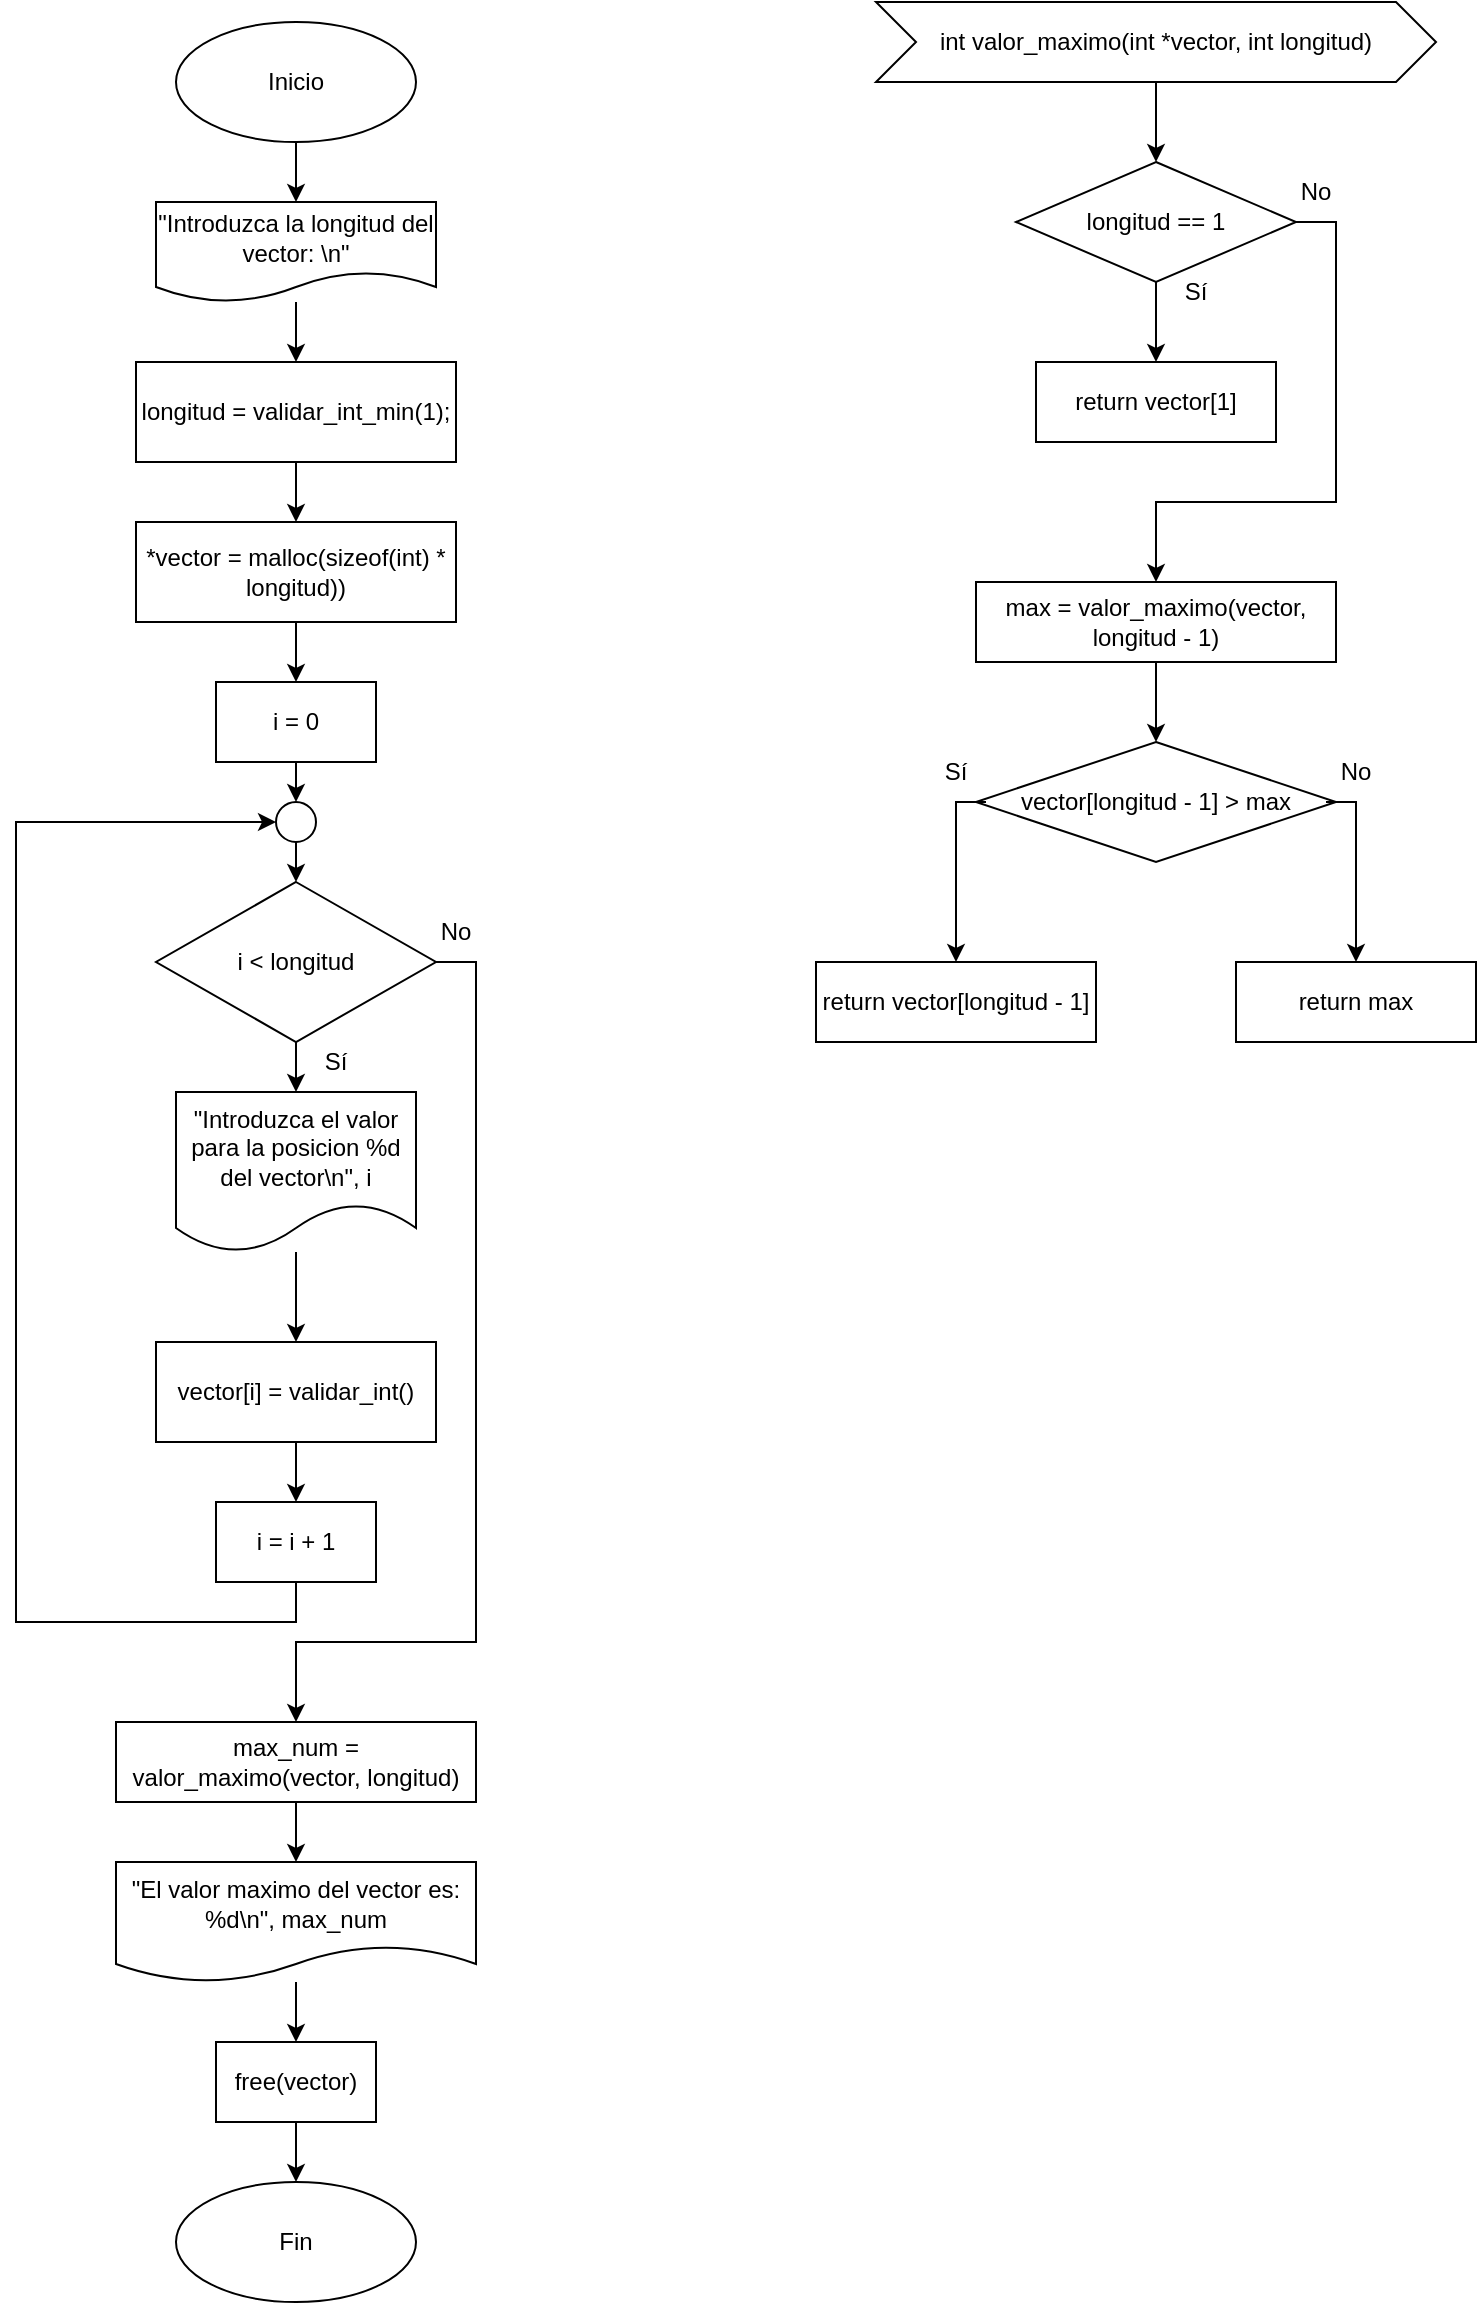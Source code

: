 <mxfile version="26.0.16">
  <diagram id="C5RBs43oDa-KdzZeNtuy" name="Page-1">
    <mxGraphModel dx="880" dy="480" grid="1" gridSize="10" guides="1" tooltips="1" connect="1" arrows="1" fold="1" page="1" pageScale="1" pageWidth="827" pageHeight="1169" math="0" shadow="0">
      <root>
        <mxCell id="WIyWlLk6GJQsqaUBKTNV-0" />
        <mxCell id="WIyWlLk6GJQsqaUBKTNV-1" parent="WIyWlLk6GJQsqaUBKTNV-0" />
        <mxCell id="a2p2T6IdddS_6BBrWft--6" style="edgeStyle=orthogonalEdgeStyle;rounded=0;orthogonalLoop=1;jettySize=auto;html=1;exitX=0.5;exitY=1;exitDx=0;exitDy=0;entryX=0.5;entryY=0;entryDx=0;entryDy=0;" edge="1" parent="WIyWlLk6GJQsqaUBKTNV-1" source="a2p2T6IdddS_6BBrWft--0" target="a2p2T6IdddS_6BBrWft--2">
          <mxGeometry relative="1" as="geometry" />
        </mxCell>
        <mxCell id="a2p2T6IdddS_6BBrWft--0" value="Inicio" style="ellipse;whiteSpace=wrap;html=1;" vertex="1" parent="WIyWlLk6GJQsqaUBKTNV-1">
          <mxGeometry x="190" y="80" width="120" height="60" as="geometry" />
        </mxCell>
        <mxCell id="a2p2T6IdddS_6BBrWft--1" value="Fin" style="ellipse;whiteSpace=wrap;html=1;" vertex="1" parent="WIyWlLk6GJQsqaUBKTNV-1">
          <mxGeometry x="190" y="1160" width="120" height="60" as="geometry" />
        </mxCell>
        <mxCell id="a2p2T6IdddS_6BBrWft--7" style="edgeStyle=orthogonalEdgeStyle;rounded=0;orthogonalLoop=1;jettySize=auto;html=1;" edge="1" parent="WIyWlLk6GJQsqaUBKTNV-1" source="a2p2T6IdddS_6BBrWft--2" target="a2p2T6IdddS_6BBrWft--3">
          <mxGeometry relative="1" as="geometry" />
        </mxCell>
        <mxCell id="a2p2T6IdddS_6BBrWft--2" value="&quot;Introduzca la longitud del vector: \n&quot;" style="shape=document;whiteSpace=wrap;html=1;boundedLbl=1;" vertex="1" parent="WIyWlLk6GJQsqaUBKTNV-1">
          <mxGeometry x="180" y="170" width="140" height="50" as="geometry" />
        </mxCell>
        <mxCell id="a2p2T6IdddS_6BBrWft--8" style="edgeStyle=orthogonalEdgeStyle;rounded=0;orthogonalLoop=1;jettySize=auto;html=1;exitX=0.5;exitY=1;exitDx=0;exitDy=0;entryX=0.5;entryY=0;entryDx=0;entryDy=0;" edge="1" parent="WIyWlLk6GJQsqaUBKTNV-1" source="a2p2T6IdddS_6BBrWft--3" target="a2p2T6IdddS_6BBrWft--4">
          <mxGeometry relative="1" as="geometry" />
        </mxCell>
        <mxCell id="a2p2T6IdddS_6BBrWft--3" value="longitud = validar_int_min(1);" style="rounded=0;whiteSpace=wrap;html=1;" vertex="1" parent="WIyWlLk6GJQsqaUBKTNV-1">
          <mxGeometry x="170" y="250" width="160" height="50" as="geometry" />
        </mxCell>
        <mxCell id="a2p2T6IdddS_6BBrWft--9" style="edgeStyle=orthogonalEdgeStyle;rounded=0;orthogonalLoop=1;jettySize=auto;html=1;exitX=0.5;exitY=1;exitDx=0;exitDy=0;entryX=0.5;entryY=0;entryDx=0;entryDy=0;" edge="1" parent="WIyWlLk6GJQsqaUBKTNV-1" source="a2p2T6IdddS_6BBrWft--4" target="a2p2T6IdddS_6BBrWft--5">
          <mxGeometry relative="1" as="geometry" />
        </mxCell>
        <mxCell id="a2p2T6IdddS_6BBrWft--4" value="*vector = malloc(sizeof(int) * longitud))" style="rounded=0;whiteSpace=wrap;html=1;" vertex="1" parent="WIyWlLk6GJQsqaUBKTNV-1">
          <mxGeometry x="170" y="330" width="160" height="50" as="geometry" />
        </mxCell>
        <mxCell id="a2p2T6IdddS_6BBrWft--21" style="edgeStyle=orthogonalEdgeStyle;rounded=0;orthogonalLoop=1;jettySize=auto;html=1;exitX=0.5;exitY=1;exitDx=0;exitDy=0;entryX=0.5;entryY=0;entryDx=0;entryDy=0;" edge="1" parent="WIyWlLk6GJQsqaUBKTNV-1" source="a2p2T6IdddS_6BBrWft--5" target="a2p2T6IdddS_6BBrWft--20">
          <mxGeometry relative="1" as="geometry" />
        </mxCell>
        <mxCell id="a2p2T6IdddS_6BBrWft--5" value="i = 0" style="rounded=0;whiteSpace=wrap;html=1;" vertex="1" parent="WIyWlLk6GJQsqaUBKTNV-1">
          <mxGeometry x="210" y="410" width="80" height="40" as="geometry" />
        </mxCell>
        <mxCell id="a2p2T6IdddS_6BBrWft--13" style="edgeStyle=orthogonalEdgeStyle;rounded=0;orthogonalLoop=1;jettySize=auto;html=1;exitX=0.5;exitY=1;exitDx=0;exitDy=0;entryX=0.5;entryY=0;entryDx=0;entryDy=0;" edge="1" parent="WIyWlLk6GJQsqaUBKTNV-1" source="a2p2T6IdddS_6BBrWft--10" target="a2p2T6IdddS_6BBrWft--12">
          <mxGeometry relative="1" as="geometry" />
        </mxCell>
        <mxCell id="a2p2T6IdddS_6BBrWft--29" style="edgeStyle=orthogonalEdgeStyle;rounded=0;orthogonalLoop=1;jettySize=auto;html=1;exitX=1;exitY=0.5;exitDx=0;exitDy=0;entryX=0.5;entryY=0;entryDx=0;entryDy=0;" edge="1" parent="WIyWlLk6GJQsqaUBKTNV-1" source="a2p2T6IdddS_6BBrWft--10" target="a2p2T6IdddS_6BBrWft--16">
          <mxGeometry relative="1" as="geometry">
            <Array as="points">
              <mxPoint x="340" y="550" />
              <mxPoint x="340" y="890" />
              <mxPoint x="250" y="890" />
            </Array>
          </mxGeometry>
        </mxCell>
        <mxCell id="a2p2T6IdddS_6BBrWft--10" value="i &amp;lt; longitud" style="rhombus;whiteSpace=wrap;html=1;" vertex="1" parent="WIyWlLk6GJQsqaUBKTNV-1">
          <mxGeometry x="180" y="510" width="140" height="80" as="geometry" />
        </mxCell>
        <mxCell id="a2p2T6IdddS_6BBrWft--26" style="edgeStyle=orthogonalEdgeStyle;rounded=0;orthogonalLoop=1;jettySize=auto;html=1;exitX=0.5;exitY=1;exitDx=0;exitDy=0;entryX=0.5;entryY=0;entryDx=0;entryDy=0;" edge="1" parent="WIyWlLk6GJQsqaUBKTNV-1" source="a2p2T6IdddS_6BBrWft--11" target="a2p2T6IdddS_6BBrWft--18">
          <mxGeometry relative="1" as="geometry" />
        </mxCell>
        <mxCell id="a2p2T6IdddS_6BBrWft--11" value="vector[i] = validar_int()" style="rounded=0;whiteSpace=wrap;html=1;" vertex="1" parent="WIyWlLk6GJQsqaUBKTNV-1">
          <mxGeometry x="180" y="740" width="140" height="50" as="geometry" />
        </mxCell>
        <mxCell id="a2p2T6IdddS_6BBrWft--14" style="edgeStyle=orthogonalEdgeStyle;rounded=0;orthogonalLoop=1;jettySize=auto;html=1;" edge="1" parent="WIyWlLk6GJQsqaUBKTNV-1" source="a2p2T6IdddS_6BBrWft--12" target="a2p2T6IdddS_6BBrWft--11">
          <mxGeometry relative="1" as="geometry" />
        </mxCell>
        <mxCell id="a2p2T6IdddS_6BBrWft--12" value="&quot;Introduzca el valor para la posicion %d del vector\n&quot;, i" style="shape=document;whiteSpace=wrap;html=1;boundedLbl=1;" vertex="1" parent="WIyWlLk6GJQsqaUBKTNV-1">
          <mxGeometry x="190" y="615" width="120" height="80" as="geometry" />
        </mxCell>
        <mxCell id="a2p2T6IdddS_6BBrWft--31" style="edgeStyle=orthogonalEdgeStyle;rounded=0;orthogonalLoop=1;jettySize=auto;html=1;exitX=0.5;exitY=1;exitDx=0;exitDy=0;entryX=0.5;entryY=0;entryDx=0;entryDy=0;" edge="1" parent="WIyWlLk6GJQsqaUBKTNV-1" source="a2p2T6IdddS_6BBrWft--16" target="a2p2T6IdddS_6BBrWft--30">
          <mxGeometry relative="1" as="geometry" />
        </mxCell>
        <mxCell id="a2p2T6IdddS_6BBrWft--16" value="max_num = valor_maximo(vector, longitud)" style="rounded=0;whiteSpace=wrap;html=1;" vertex="1" parent="WIyWlLk6GJQsqaUBKTNV-1">
          <mxGeometry x="160" y="930" width="180" height="40" as="geometry" />
        </mxCell>
        <mxCell id="a2p2T6IdddS_6BBrWft--25" style="edgeStyle=orthogonalEdgeStyle;rounded=0;orthogonalLoop=1;jettySize=auto;html=1;exitX=0.5;exitY=1;exitDx=0;exitDy=0;entryX=0;entryY=0.5;entryDx=0;entryDy=0;" edge="1" parent="WIyWlLk6GJQsqaUBKTNV-1" source="a2p2T6IdddS_6BBrWft--18" target="a2p2T6IdddS_6BBrWft--20">
          <mxGeometry relative="1" as="geometry">
            <Array as="points">
              <mxPoint x="250" y="880" />
              <mxPoint x="110" y="880" />
              <mxPoint x="110" y="480" />
            </Array>
          </mxGeometry>
        </mxCell>
        <mxCell id="a2p2T6IdddS_6BBrWft--18" value="i = i + 1" style="rounded=0;whiteSpace=wrap;html=1;" vertex="1" parent="WIyWlLk6GJQsqaUBKTNV-1">
          <mxGeometry x="210" y="820" width="80" height="40" as="geometry" />
        </mxCell>
        <mxCell id="a2p2T6IdddS_6BBrWft--22" style="edgeStyle=orthogonalEdgeStyle;rounded=0;orthogonalLoop=1;jettySize=auto;html=1;exitX=0.5;exitY=1;exitDx=0;exitDy=0;entryX=0.5;entryY=0;entryDx=0;entryDy=0;" edge="1" parent="WIyWlLk6GJQsqaUBKTNV-1" source="a2p2T6IdddS_6BBrWft--20" target="a2p2T6IdddS_6BBrWft--10">
          <mxGeometry relative="1" as="geometry" />
        </mxCell>
        <mxCell id="a2p2T6IdddS_6BBrWft--20" value="" style="ellipse;whiteSpace=wrap;html=1;aspect=fixed;" vertex="1" parent="WIyWlLk6GJQsqaUBKTNV-1">
          <mxGeometry x="240" y="470" width="20" height="20" as="geometry" />
        </mxCell>
        <mxCell id="a2p2T6IdddS_6BBrWft--23" value="Sí" style="text;html=1;align=center;verticalAlign=middle;whiteSpace=wrap;rounded=0;" vertex="1" parent="WIyWlLk6GJQsqaUBKTNV-1">
          <mxGeometry x="240" y="585" width="60" height="30" as="geometry" />
        </mxCell>
        <mxCell id="a2p2T6IdddS_6BBrWft--24" value="No" style="text;html=1;align=center;verticalAlign=middle;whiteSpace=wrap;rounded=0;" vertex="1" parent="WIyWlLk6GJQsqaUBKTNV-1">
          <mxGeometry x="300" y="520" width="60" height="30" as="geometry" />
        </mxCell>
        <mxCell id="a2p2T6IdddS_6BBrWft--34" style="edgeStyle=orthogonalEdgeStyle;rounded=0;orthogonalLoop=1;jettySize=auto;html=1;" edge="1" parent="WIyWlLk6GJQsqaUBKTNV-1" source="a2p2T6IdddS_6BBrWft--30" target="a2p2T6IdddS_6BBrWft--33">
          <mxGeometry relative="1" as="geometry" />
        </mxCell>
        <mxCell id="a2p2T6IdddS_6BBrWft--30" value="&quot;El valor maximo del vector es: %d\n&quot;, max_num" style="shape=document;whiteSpace=wrap;html=1;boundedLbl=1;" vertex="1" parent="WIyWlLk6GJQsqaUBKTNV-1">
          <mxGeometry x="160" y="1000" width="180" height="60" as="geometry" />
        </mxCell>
        <mxCell id="a2p2T6IdddS_6BBrWft--35" style="edgeStyle=orthogonalEdgeStyle;rounded=0;orthogonalLoop=1;jettySize=auto;html=1;exitX=0.5;exitY=1;exitDx=0;exitDy=0;" edge="1" parent="WIyWlLk6GJQsqaUBKTNV-1" source="a2p2T6IdddS_6BBrWft--33" target="a2p2T6IdddS_6BBrWft--1">
          <mxGeometry relative="1" as="geometry" />
        </mxCell>
        <mxCell id="a2p2T6IdddS_6BBrWft--33" value="free(vector)" style="rounded=0;whiteSpace=wrap;html=1;" vertex="1" parent="WIyWlLk6GJQsqaUBKTNV-1">
          <mxGeometry x="210" y="1090" width="80" height="40" as="geometry" />
        </mxCell>
        <mxCell id="a2p2T6IdddS_6BBrWft--38" style="edgeStyle=orthogonalEdgeStyle;rounded=0;orthogonalLoop=1;jettySize=auto;html=1;exitX=0.5;exitY=1;exitDx=0;exitDy=0;" edge="1" parent="WIyWlLk6GJQsqaUBKTNV-1" source="a2p2T6IdddS_6BBrWft--36" target="a2p2T6IdddS_6BBrWft--37">
          <mxGeometry relative="1" as="geometry" />
        </mxCell>
        <mxCell id="a2p2T6IdddS_6BBrWft--36" value="int valor_maximo(int *vector, int longitud)" style="shape=step;perimeter=stepPerimeter;whiteSpace=wrap;html=1;fixedSize=1;" vertex="1" parent="WIyWlLk6GJQsqaUBKTNV-1">
          <mxGeometry x="540" y="70" width="280" height="40" as="geometry" />
        </mxCell>
        <mxCell id="a2p2T6IdddS_6BBrWft--40" style="edgeStyle=orthogonalEdgeStyle;rounded=0;orthogonalLoop=1;jettySize=auto;html=1;exitX=0.5;exitY=1;exitDx=0;exitDy=0;entryX=0.5;entryY=0;entryDx=0;entryDy=0;" edge="1" parent="WIyWlLk6GJQsqaUBKTNV-1" source="a2p2T6IdddS_6BBrWft--37" target="a2p2T6IdddS_6BBrWft--39">
          <mxGeometry relative="1" as="geometry" />
        </mxCell>
        <mxCell id="a2p2T6IdddS_6BBrWft--43" style="edgeStyle=orthogonalEdgeStyle;rounded=0;orthogonalLoop=1;jettySize=auto;html=1;exitX=1;exitY=0.5;exitDx=0;exitDy=0;entryX=0.5;entryY=0;entryDx=0;entryDy=0;" edge="1" parent="WIyWlLk6GJQsqaUBKTNV-1" source="a2p2T6IdddS_6BBrWft--37" target="a2p2T6IdddS_6BBrWft--42">
          <mxGeometry relative="1" as="geometry">
            <Array as="points">
              <mxPoint x="770" y="180" />
              <mxPoint x="770" y="320" />
              <mxPoint x="680" y="320" />
            </Array>
          </mxGeometry>
        </mxCell>
        <mxCell id="a2p2T6IdddS_6BBrWft--37" value="longitud == 1" style="rhombus;whiteSpace=wrap;html=1;" vertex="1" parent="WIyWlLk6GJQsqaUBKTNV-1">
          <mxGeometry x="610" y="150" width="140" height="60" as="geometry" />
        </mxCell>
        <mxCell id="a2p2T6IdddS_6BBrWft--39" value="return vector[1]" style="rounded=0;whiteSpace=wrap;html=1;" vertex="1" parent="WIyWlLk6GJQsqaUBKTNV-1">
          <mxGeometry x="620" y="250" width="120" height="40" as="geometry" />
        </mxCell>
        <mxCell id="a2p2T6IdddS_6BBrWft--41" value="Sí" style="text;html=1;align=center;verticalAlign=middle;whiteSpace=wrap;rounded=0;" vertex="1" parent="WIyWlLk6GJQsqaUBKTNV-1">
          <mxGeometry x="670" y="200" width="60" height="30" as="geometry" />
        </mxCell>
        <mxCell id="a2p2T6IdddS_6BBrWft--46" style="edgeStyle=orthogonalEdgeStyle;rounded=0;orthogonalLoop=1;jettySize=auto;html=1;exitX=0.5;exitY=1;exitDx=0;exitDy=0;entryX=0.5;entryY=0;entryDx=0;entryDy=0;" edge="1" parent="WIyWlLk6GJQsqaUBKTNV-1" source="a2p2T6IdddS_6BBrWft--42" target="a2p2T6IdddS_6BBrWft--45">
          <mxGeometry relative="1" as="geometry" />
        </mxCell>
        <mxCell id="a2p2T6IdddS_6BBrWft--42" value="max = valor_maximo(vector, longitud - 1)" style="rounded=0;whiteSpace=wrap;html=1;" vertex="1" parent="WIyWlLk6GJQsqaUBKTNV-1">
          <mxGeometry x="590" y="360" width="180" height="40" as="geometry" />
        </mxCell>
        <mxCell id="a2p2T6IdddS_6BBrWft--44" value="No" style="text;html=1;align=center;verticalAlign=middle;whiteSpace=wrap;rounded=0;" vertex="1" parent="WIyWlLk6GJQsqaUBKTNV-1">
          <mxGeometry x="730" y="150" width="60" height="30" as="geometry" />
        </mxCell>
        <mxCell id="a2p2T6IdddS_6BBrWft--45" value="vector[longitud - 1] &amp;gt; max" style="rhombus;whiteSpace=wrap;html=1;" vertex="1" parent="WIyWlLk6GJQsqaUBKTNV-1">
          <mxGeometry x="590" y="440" width="180" height="60" as="geometry" />
        </mxCell>
        <mxCell id="a2p2T6IdddS_6BBrWft--50" style="edgeStyle=orthogonalEdgeStyle;rounded=0;orthogonalLoop=1;jettySize=auto;html=1;exitX=0.75;exitY=1;exitDx=0;exitDy=0;entryX=0.5;entryY=0;entryDx=0;entryDy=0;" edge="1" parent="WIyWlLk6GJQsqaUBKTNV-1" source="a2p2T6IdddS_6BBrWft--47" target="a2p2T6IdddS_6BBrWft--49">
          <mxGeometry relative="1" as="geometry">
            <Array as="points">
              <mxPoint x="580" y="470" />
            </Array>
          </mxGeometry>
        </mxCell>
        <mxCell id="a2p2T6IdddS_6BBrWft--47" value="Sí" style="text;html=1;align=center;verticalAlign=middle;whiteSpace=wrap;rounded=0;" vertex="1" parent="WIyWlLk6GJQsqaUBKTNV-1">
          <mxGeometry x="550" y="440" width="60" height="30" as="geometry" />
        </mxCell>
        <mxCell id="a2p2T6IdddS_6BBrWft--52" style="edgeStyle=orthogonalEdgeStyle;rounded=0;orthogonalLoop=1;jettySize=auto;html=1;exitX=0.25;exitY=1;exitDx=0;exitDy=0;entryX=0.5;entryY=0;entryDx=0;entryDy=0;" edge="1" parent="WIyWlLk6GJQsqaUBKTNV-1" source="a2p2T6IdddS_6BBrWft--48" target="a2p2T6IdddS_6BBrWft--51">
          <mxGeometry relative="1" as="geometry">
            <Array as="points">
              <mxPoint x="780" y="470" />
            </Array>
          </mxGeometry>
        </mxCell>
        <mxCell id="a2p2T6IdddS_6BBrWft--48" value="No" style="text;html=1;align=center;verticalAlign=middle;whiteSpace=wrap;rounded=0;" vertex="1" parent="WIyWlLk6GJQsqaUBKTNV-1">
          <mxGeometry x="750" y="440" width="60" height="30" as="geometry" />
        </mxCell>
        <mxCell id="a2p2T6IdddS_6BBrWft--49" value="return vector[longitud - 1]" style="rounded=0;whiteSpace=wrap;html=1;" vertex="1" parent="WIyWlLk6GJQsqaUBKTNV-1">
          <mxGeometry x="510" y="550" width="140" height="40" as="geometry" />
        </mxCell>
        <mxCell id="a2p2T6IdddS_6BBrWft--51" value="return max" style="rounded=0;whiteSpace=wrap;html=1;" vertex="1" parent="WIyWlLk6GJQsqaUBKTNV-1">
          <mxGeometry x="720" y="550" width="120" height="40" as="geometry" />
        </mxCell>
      </root>
    </mxGraphModel>
  </diagram>
</mxfile>
